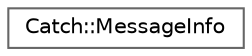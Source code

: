 digraph "Graphical Class Hierarchy"
{
 // LATEX_PDF_SIZE
  bgcolor="transparent";
  edge [fontname=Helvetica,fontsize=10,labelfontname=Helvetica,labelfontsize=10];
  node [fontname=Helvetica,fontsize=10,shape=box,height=0.2,width=0.4];
  rankdir="LR";
  Node0 [id="Node000000",label="Catch::MessageInfo",height=0.2,width=0.4,color="grey40", fillcolor="white", style="filled",URL="$struct_catch_1_1_message_info.html",tooltip=" "];
}
